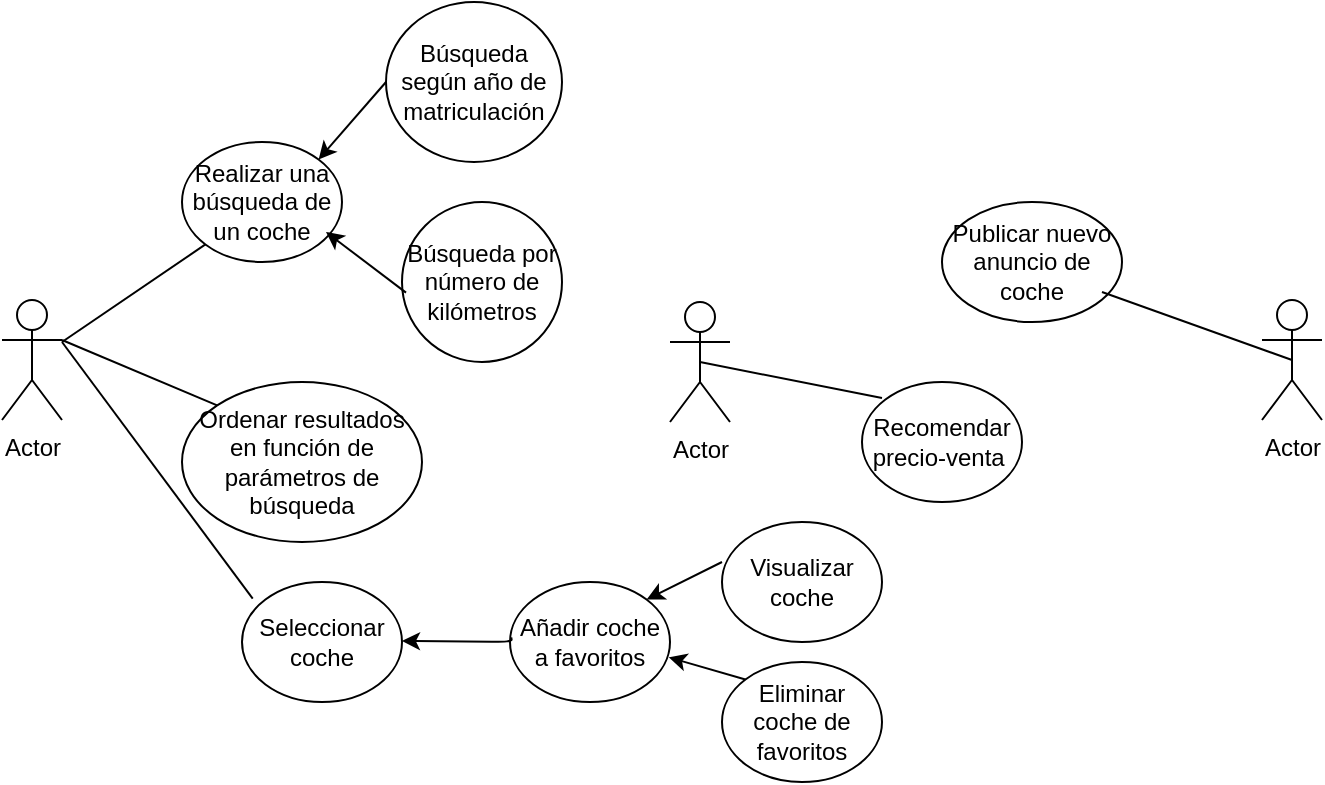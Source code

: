 <mxfile version="14.7.0" type="github">
  <diagram id="AsL2J251Isr8kJkKQHdW" name="Page-1">
    <mxGraphModel dx="742" dy="477" grid="1" gridSize="10" guides="1" tooltips="1" connect="1" arrows="1" fold="1" page="1" pageScale="1" pageWidth="827" pageHeight="1169" math="0" shadow="0">
      <root>
        <mxCell id="0" />
        <mxCell id="1" parent="0" />
        <mxCell id="w96s1OQSeW8Rjc-1KAH1-1" value="Actor" style="shape=umlActor;verticalLabelPosition=bottom;verticalAlign=top;html=1;outlineConnect=0;" vertex="1" parent="1">
          <mxGeometry x="50" y="179" width="30" height="60" as="geometry" />
        </mxCell>
        <mxCell id="w96s1OQSeW8Rjc-1KAH1-2" value="Actor" style="shape=umlActor;verticalLabelPosition=bottom;verticalAlign=top;html=1;outlineConnect=0;" vertex="1" parent="1">
          <mxGeometry x="680" y="179" width="30" height="60" as="geometry" />
        </mxCell>
        <mxCell id="w96s1OQSeW8Rjc-1KAH1-3" value="Actor" style="shape=umlActor;verticalLabelPosition=bottom;verticalAlign=top;html=1;outlineConnect=0;" vertex="1" parent="1">
          <mxGeometry x="384" y="180" width="30" height="60" as="geometry" />
        </mxCell>
        <mxCell id="w96s1OQSeW8Rjc-1KAH1-4" value="Realizar una búsqueda de un coche" style="ellipse;whiteSpace=wrap;html=1;" vertex="1" parent="1">
          <mxGeometry x="140" y="100" width="80" height="60" as="geometry" />
        </mxCell>
        <mxCell id="w96s1OQSeW8Rjc-1KAH1-5" value="Publicar nuevo anuncio de coche" style="ellipse;whiteSpace=wrap;html=1;" vertex="1" parent="1">
          <mxGeometry x="520" y="130" width="90" height="60" as="geometry" />
        </mxCell>
        <mxCell id="w96s1OQSeW8Rjc-1KAH1-8" value="Búsqueda según año de matriculación" style="ellipse;whiteSpace=wrap;html=1;" vertex="1" parent="1">
          <mxGeometry x="242" y="30" width="88" height="80" as="geometry" />
        </mxCell>
        <mxCell id="w96s1OQSeW8Rjc-1KAH1-9" value="Búsqueda por número de kilómetros" style="ellipse;whiteSpace=wrap;html=1;" vertex="1" parent="1">
          <mxGeometry x="250" y="130" width="80" height="80" as="geometry" />
        </mxCell>
        <mxCell id="w96s1OQSeW8Rjc-1KAH1-10" value="" style="endArrow=none;html=1;entryX=0;entryY=1;entryDx=0;entryDy=0;" edge="1" parent="1" target="w96s1OQSeW8Rjc-1KAH1-4">
          <mxGeometry width="50" height="50" relative="1" as="geometry">
            <mxPoint x="80" y="200" as="sourcePoint" />
            <mxPoint x="150" y="160" as="targetPoint" />
          </mxGeometry>
        </mxCell>
        <mxCell id="w96s1OQSeW8Rjc-1KAH1-11" value="" style="endArrow=classic;html=1;entryX=1;entryY=0;entryDx=0;entryDy=0;" edge="1" parent="1" target="w96s1OQSeW8Rjc-1KAH1-4">
          <mxGeometry width="50" height="50" relative="1" as="geometry">
            <mxPoint x="242" y="70" as="sourcePoint" />
            <mxPoint x="182" y="100" as="targetPoint" />
          </mxGeometry>
        </mxCell>
        <mxCell id="w96s1OQSeW8Rjc-1KAH1-12" value="" style="endArrow=classic;html=1;exitX=0.075;exitY=0.629;exitDx=0;exitDy=0;exitPerimeter=0;" edge="1" parent="1">
          <mxGeometry width="50" height="50" relative="1" as="geometry">
            <mxPoint x="252" y="175.32" as="sourcePoint" />
            <mxPoint x="212" y="145" as="targetPoint" />
            <Array as="points">
              <mxPoint x="212" y="145" />
            </Array>
          </mxGeometry>
        </mxCell>
        <mxCell id="w96s1OQSeW8Rjc-1KAH1-13" value="Ordenar resultados&lt;br&gt;en función de parámetros de búsqueda" style="ellipse;whiteSpace=wrap;html=1;" vertex="1" parent="1">
          <mxGeometry x="140" y="220" width="120" height="80" as="geometry" />
        </mxCell>
        <mxCell id="w96s1OQSeW8Rjc-1KAH1-15" value="" style="endArrow=none;html=1;exitX=1;exitY=0.333;exitDx=0;exitDy=0;exitPerimeter=0;entryX=0;entryY=0;entryDx=0;entryDy=0;" edge="1" parent="1" source="w96s1OQSeW8Rjc-1KAH1-1" target="w96s1OQSeW8Rjc-1KAH1-13">
          <mxGeometry width="50" height="50" relative="1" as="geometry">
            <mxPoint x="360" y="220" as="sourcePoint" />
            <mxPoint x="410" y="170" as="targetPoint" />
          </mxGeometry>
        </mxCell>
        <mxCell id="w96s1OQSeW8Rjc-1KAH1-17" value="Seleccionar coche" style="ellipse;whiteSpace=wrap;html=1;" vertex="1" parent="1">
          <mxGeometry x="170" y="320" width="80" height="60" as="geometry" />
        </mxCell>
        <mxCell id="w96s1OQSeW8Rjc-1KAH1-18" value="Añadir coche a favoritos" style="ellipse;whiteSpace=wrap;html=1;" vertex="1" parent="1">
          <mxGeometry x="304" y="320" width="80" height="60" as="geometry" />
        </mxCell>
        <mxCell id="w96s1OQSeW8Rjc-1KAH1-20" value="" style="endArrow=none;html=1;exitX=0.067;exitY=0.139;exitDx=0;exitDy=0;exitPerimeter=0;" edge="1" parent="1" source="w96s1OQSeW8Rjc-1KAH1-17">
          <mxGeometry width="50" height="50" relative="1" as="geometry">
            <mxPoint x="30" y="250" as="sourcePoint" />
            <mxPoint x="80" y="200" as="targetPoint" />
          </mxGeometry>
        </mxCell>
        <mxCell id="w96s1OQSeW8Rjc-1KAH1-21" value="" style="endArrow=classic;html=1;exitX=-0.092;exitY=0.461;exitDx=0;exitDy=0;exitPerimeter=0;" edge="1" parent="1">
          <mxGeometry width="50" height="50" relative="1" as="geometry">
            <mxPoint x="304.64" y="347.66" as="sourcePoint" />
            <mxPoint x="250" y="349.5" as="targetPoint" />
            <Array as="points">
              <mxPoint x="305" y="350" />
            </Array>
          </mxGeometry>
        </mxCell>
        <mxCell id="w96s1OQSeW8Rjc-1KAH1-22" value="Visualizar coche" style="ellipse;whiteSpace=wrap;html=1;" vertex="1" parent="1">
          <mxGeometry x="410" y="290" width="80" height="60" as="geometry" />
        </mxCell>
        <mxCell id="w96s1OQSeW8Rjc-1KAH1-23" value="Eliminar coche de favoritos" style="ellipse;whiteSpace=wrap;html=1;" vertex="1" parent="1">
          <mxGeometry x="410" y="360" width="80" height="60" as="geometry" />
        </mxCell>
        <mxCell id="w96s1OQSeW8Rjc-1KAH1-24" value="" style="endArrow=classic;html=1;entryX=1;entryY=0;entryDx=0;entryDy=0;" edge="1" parent="1" target="w96s1OQSeW8Rjc-1KAH1-18">
          <mxGeometry width="50" height="50" relative="1" as="geometry">
            <mxPoint x="410" y="310" as="sourcePoint" />
            <mxPoint x="370" y="260" as="targetPoint" />
          </mxGeometry>
        </mxCell>
        <mxCell id="w96s1OQSeW8Rjc-1KAH1-25" value="" style="endArrow=classic;html=1;exitX=0;exitY=0;exitDx=0;exitDy=0;entryX=0.992;entryY=0.628;entryDx=0;entryDy=0;entryPerimeter=0;" edge="1" parent="1" source="w96s1OQSeW8Rjc-1KAH1-23" target="w96s1OQSeW8Rjc-1KAH1-18">
          <mxGeometry width="50" height="50" relative="1" as="geometry">
            <mxPoint x="320" y="310" as="sourcePoint" />
            <mxPoint x="370" y="260" as="targetPoint" />
          </mxGeometry>
        </mxCell>
        <mxCell id="w96s1OQSeW8Rjc-1KAH1-26" value="" style="endArrow=none;html=1;entryX=0.5;entryY=0.5;entryDx=0;entryDy=0;entryPerimeter=0;" edge="1" parent="1" target="w96s1OQSeW8Rjc-1KAH1-2">
          <mxGeometry width="50" height="50" relative="1" as="geometry">
            <mxPoint x="600" y="175" as="sourcePoint" />
            <mxPoint x="680" y="210" as="targetPoint" />
          </mxGeometry>
        </mxCell>
        <mxCell id="w96s1OQSeW8Rjc-1KAH1-27" value="Recomendar precio-venta&amp;nbsp;" style="ellipse;whiteSpace=wrap;html=1;" vertex="1" parent="1">
          <mxGeometry x="480" y="220" width="80" height="60" as="geometry" />
        </mxCell>
        <mxCell id="w96s1OQSeW8Rjc-1KAH1-28" value="" style="endArrow=none;html=1;exitX=0.5;exitY=0.5;exitDx=0;exitDy=0;exitPerimeter=0;" edge="1" parent="1" source="w96s1OQSeW8Rjc-1KAH1-3">
          <mxGeometry width="50" height="50" relative="1" as="geometry">
            <mxPoint x="430" y="250" as="sourcePoint" />
            <mxPoint x="490" y="228" as="targetPoint" />
          </mxGeometry>
        </mxCell>
      </root>
    </mxGraphModel>
  </diagram>
</mxfile>
